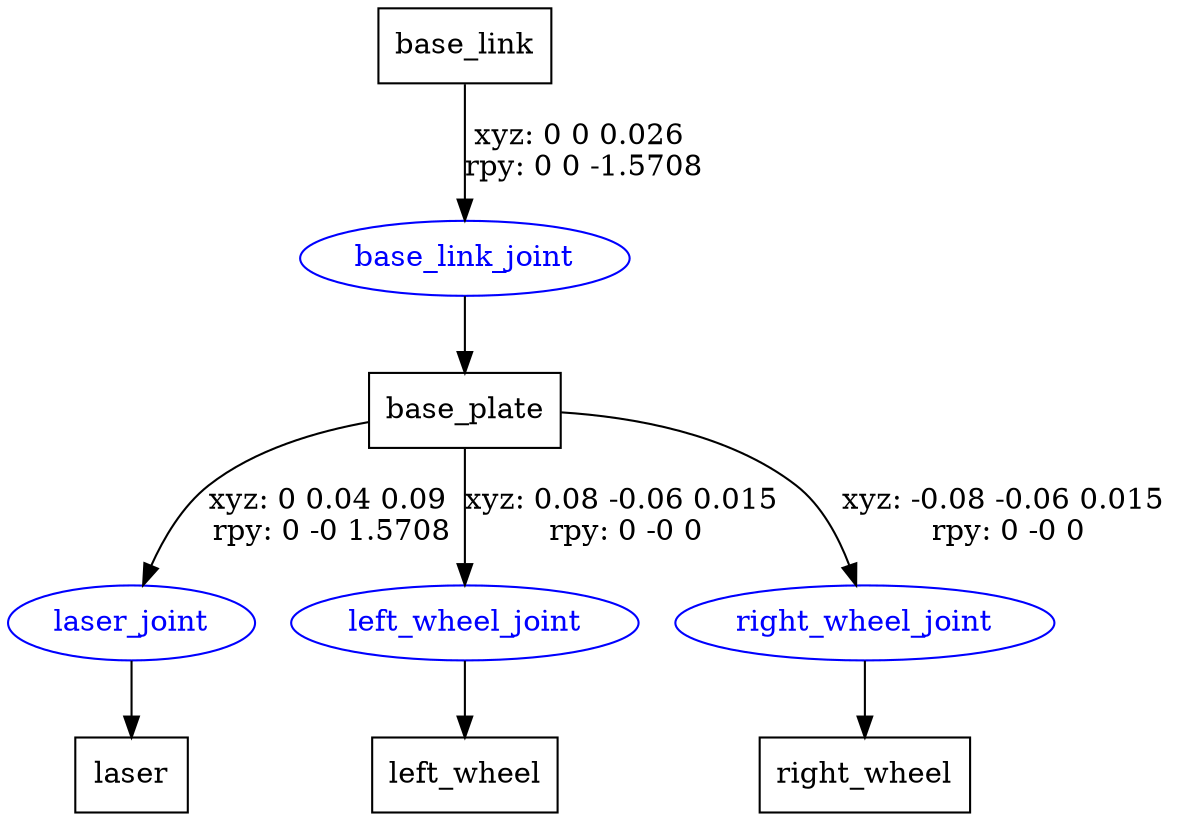 digraph G {
node [shape=box];
"base_link" [label="base_link"];
"base_plate" [label="base_plate"];
"laser" [label="laser"];
"left_wheel" [label="left_wheel"];
"right_wheel" [label="right_wheel"];
node [shape=ellipse, color=blue, fontcolor=blue];
"base_link" -> "base_link_joint" [label="xyz: 0 0 0.026 \nrpy: 0 0 -1.5708"]
"base_link_joint" -> "base_plate"
"base_plate" -> "laser_joint" [label="xyz: 0 0.04 0.09 \nrpy: 0 -0 1.5708"]
"laser_joint" -> "laser"
"base_plate" -> "left_wheel_joint" [label="xyz: 0.08 -0.06 0.015 \nrpy: 0 -0 0"]
"left_wheel_joint" -> "left_wheel"
"base_plate" -> "right_wheel_joint" [label="xyz: -0.08 -0.06 0.015 \nrpy: 0 -0 0"]
"right_wheel_joint" -> "right_wheel"
}
